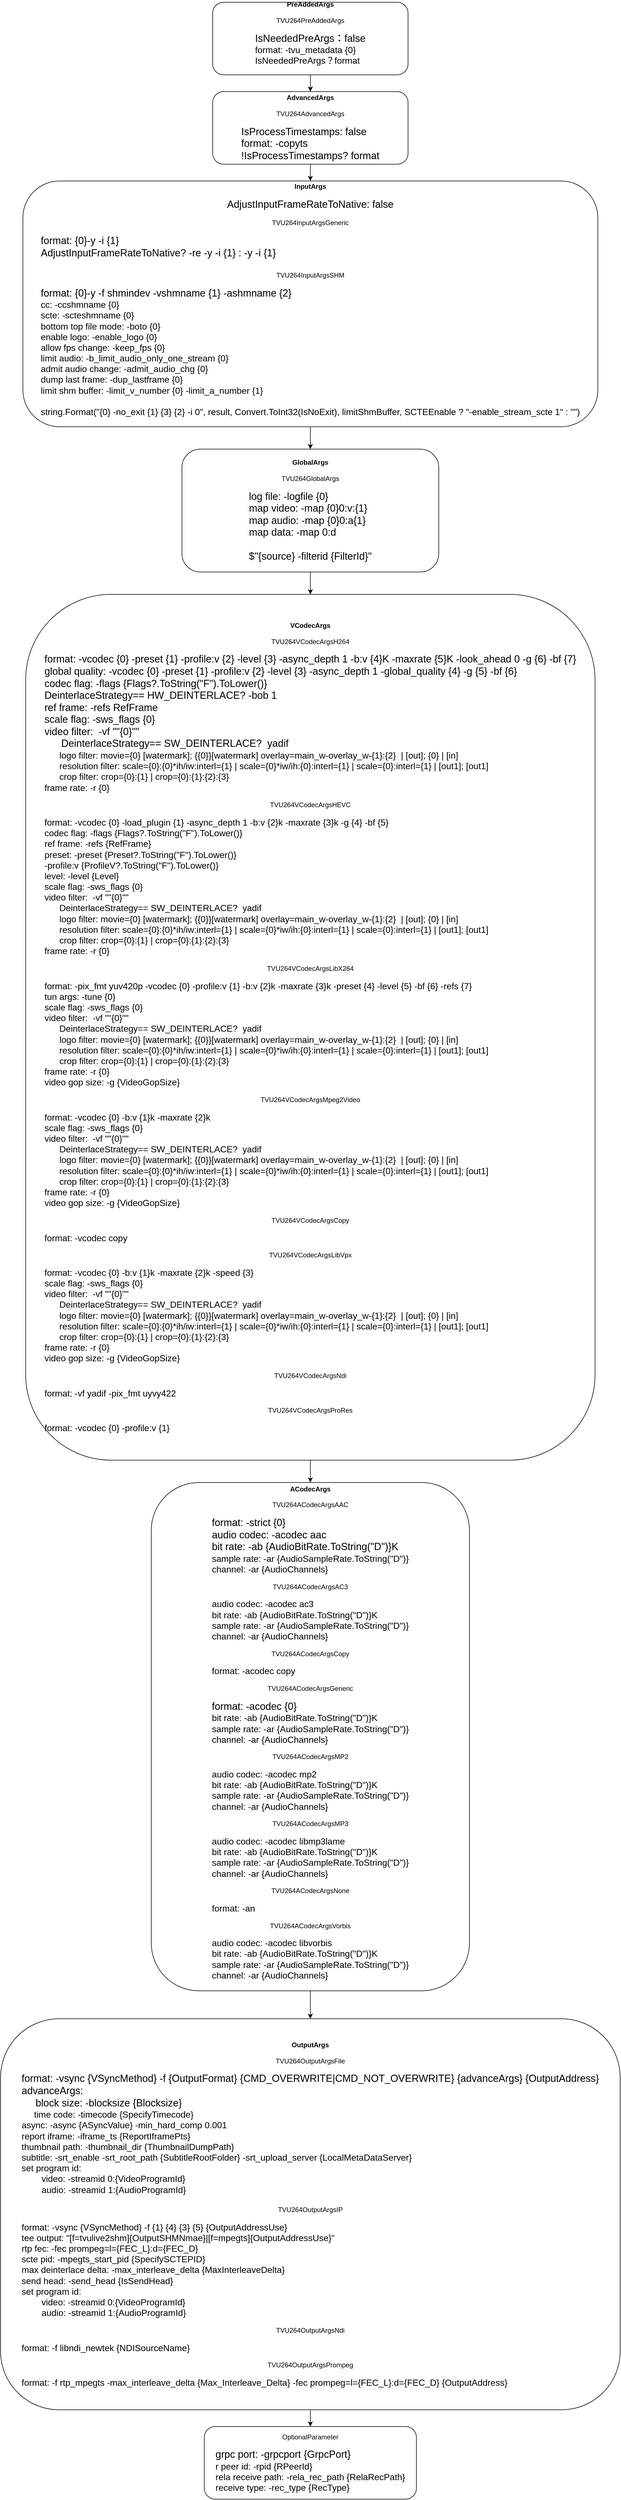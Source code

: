 <mxfile version="13.7.9" type="device"><diagram id="WalSkUtN4gqg8fZkiImU" name="Page-1"><mxGraphModel dx="2235" dy="1785" grid="1" gridSize="10" guides="1" tooltips="1" connect="1" arrows="1" fold="1" page="1" pageScale="1" pageWidth="850" pageHeight="1100" math="0" shadow="0"><root><mxCell id="0"/><mxCell id="1" parent="0"/><mxCell id="z_TFyF7n813VFI-ofEo0-10" value="" style="edgeStyle=orthogonalEdgeStyle;rounded=0;orthogonalLoop=1;jettySize=auto;html=1;" edge="1" parent="1" source="z_TFyF7n813VFI-ofEo0-1" target="z_TFyF7n813VFI-ofEo0-2"><mxGeometry relative="1" as="geometry"/></mxCell><mxCell id="z_TFyF7n813VFI-ofEo0-1" value="&lt;b&gt;PreAddedArgs&lt;br&gt;&lt;/b&gt;&lt;br&gt;TVU264PreAddedArgs&lt;br&gt;&lt;br&gt;&lt;div style=&quot;text-align: left&quot;&gt;&lt;font style=&quot;font-size: 18px&quot;&gt;IsNeededPreArgs：false&lt;br&gt;&lt;/font&gt;&lt;/div&gt;&lt;div style=&quot;text-align: left&quot;&gt;&lt;font size=&quot;3&quot;&gt;&lt;span&gt;format: -tvu_metadata {0}&lt;/span&gt;&lt;br&gt;&lt;/font&gt;&lt;/div&gt;&lt;font size=&quot;3&quot;&gt;&lt;div style=&quot;text-align: left&quot;&gt;&lt;span&gt;IsNeededPreArgs？&lt;/span&gt;&lt;span&gt;format&lt;/span&gt;&lt;/div&gt;&lt;/font&gt;&lt;span style=&quot;text-align: left&quot;&gt;&amp;nbsp;&lt;/span&gt;" style="rounded=1;whiteSpace=wrap;html=1;" vertex="1" parent="1"><mxGeometry x="-140" y="-240" width="350" height="130" as="geometry"/></mxCell><mxCell id="z_TFyF7n813VFI-ofEo0-11" value="" style="edgeStyle=orthogonalEdgeStyle;rounded=0;orthogonalLoop=1;jettySize=auto;html=1;" edge="1" parent="1" source="z_TFyF7n813VFI-ofEo0-2" target="z_TFyF7n813VFI-ofEo0-3"><mxGeometry relative="1" as="geometry"/></mxCell><mxCell id="z_TFyF7n813VFI-ofEo0-2" value="&lt;b&gt;AdvancedArgs&lt;br&gt;&lt;/b&gt;&lt;br&gt;TVU264AdvancedArgs&lt;br&gt;&lt;br&gt;&lt;div style=&quot;text-align: left&quot;&gt;&lt;span style=&quot;font-size: 18px&quot;&gt;IsProcessTimestamps: false&lt;/span&gt;&lt;/div&gt;&lt;font style=&quot;font-size: 18px&quot;&gt;&lt;div style=&quot;text-align: left&quot;&gt;&lt;span&gt;format:&amp;nbsp;-copyts&lt;/span&gt;&lt;/div&gt;&lt;div style=&quot;text-align: left&quot;&gt;&lt;span&gt;!IsProcessTimestamps? format&lt;/span&gt;&lt;/div&gt;&lt;/font&gt;" style="rounded=1;whiteSpace=wrap;html=1;" vertex="1" parent="1"><mxGeometry x="-140" y="-80" width="350" height="130" as="geometry"/></mxCell><mxCell id="z_TFyF7n813VFI-ofEo0-12" value="" style="edgeStyle=orthogonalEdgeStyle;rounded=0;orthogonalLoop=1;jettySize=auto;html=1;" edge="1" parent="1" source="z_TFyF7n813VFI-ofEo0-3" target="z_TFyF7n813VFI-ofEo0-4"><mxGeometry relative="1" as="geometry"/></mxCell><mxCell id="z_TFyF7n813VFI-ofEo0-3" value="&lt;b&gt;InputArgs&lt;/b&gt;&lt;br&gt;&lt;br&gt;&lt;font style=&quot;font-size: 18px&quot;&gt;AdjustInputFrameRateToNative: false&lt;/font&gt;&lt;br&gt;&lt;br&gt;TVU264InputArgsGeneric&lt;br&gt;&lt;br&gt;&lt;div style=&quot;text-align: left&quot;&gt;&lt;span style=&quot;font-size: 18px&quot;&gt;format:&amp;nbsp;{0}-y -i {1}&lt;/span&gt;&lt;/div&gt;&lt;font style=&quot;font-size: 18px&quot;&gt;&lt;div style=&quot;text-align: left&quot;&gt;&lt;span&gt;AdjustInputFrameRateToNative? -re -y -i {1} : -y -i {1}&lt;/span&gt;&lt;/div&gt;&lt;/font&gt;&lt;br&gt;TVU264InputArgsSHM&lt;br&gt;&lt;br&gt;&lt;div style=&quot;text-align: left&quot;&gt;&lt;span&gt;&lt;font style=&quot;font-size: 18px&quot;&gt;format:&amp;nbsp;{0}-y -f shmindev -vshmname {1} -ashmname {2}&lt;/font&gt;&lt;/span&gt;&lt;/div&gt;&lt;div style=&quot;text-align: left&quot;&gt;&lt;span style=&quot;font-size: medium&quot;&gt;cc:&amp;nbsp;-ccshmname {0}&lt;/span&gt;&lt;br&gt;&lt;/div&gt;&lt;div style=&quot;text-align: left&quot;&gt;&lt;font size=&quot;3&quot;&gt;&lt;span&gt;scte:&amp;nbsp;&lt;/span&gt;&lt;span&gt;-scteshmname {0}&lt;/span&gt;&lt;/font&gt;&lt;/div&gt;&lt;div style=&quot;text-align: left&quot;&gt;&lt;font size=&quot;3&quot;&gt;&lt;span&gt;bottom top file mode:&amp;nbsp;&lt;/span&gt;&lt;span&gt;-boto {0}&lt;/span&gt;&lt;/font&gt;&lt;/div&gt;&lt;div style=&quot;text-align: left&quot;&gt;&lt;font size=&quot;3&quot;&gt;&lt;span&gt;enable logo:&amp;nbsp;&lt;/span&gt;&lt;span&gt;-enable_logo {0}&lt;/span&gt;&lt;/font&gt;&lt;/div&gt;&lt;div style=&quot;text-align: left&quot;&gt;&lt;font size=&quot;3&quot;&gt;&lt;span&gt;allow fps change:&amp;nbsp;&lt;/span&gt;&lt;span&gt;-keep_fps {0}&lt;/span&gt;&lt;/font&gt;&lt;/div&gt;&lt;div style=&quot;text-align: left&quot;&gt;&lt;font size=&quot;3&quot;&gt;&lt;span&gt;limit audio:&amp;nbsp;&lt;/span&gt;&lt;span&gt;-b_limit_audio_only_one_stream {0}&lt;/span&gt;&lt;/font&gt;&lt;/div&gt;&lt;div style=&quot;text-align: left&quot;&gt;&lt;font size=&quot;3&quot;&gt;&lt;span&gt;admit audio change:&amp;nbsp;&lt;/span&gt;&lt;span&gt;-admit_audio_chg {0}&lt;/span&gt;&lt;/font&gt;&lt;/div&gt;&lt;div style=&quot;text-align: left&quot;&gt;&lt;font size=&quot;3&quot;&gt;&lt;span&gt;dump last frame:&amp;nbsp;&lt;/span&gt;&lt;span&gt;-dup_lastframe {0}&lt;/span&gt;&lt;/font&gt;&lt;/div&gt;&lt;div style=&quot;text-align: left&quot;&gt;&lt;font size=&quot;3&quot;&gt;&lt;span&gt;limit shm buffer:&amp;nbsp;&lt;/span&gt;&lt;/font&gt;&lt;span style=&quot;font-size: medium&quot;&gt;-limit_v_number {0} -limit_a_number {1}&lt;/span&gt;&lt;/div&gt;&lt;div style=&quot;text-align: left&quot;&gt;&lt;span style=&quot;font-size: medium&quot;&gt;&lt;br&gt;&lt;/span&gt;&lt;/div&gt;&lt;div style=&quot;text-align: left&quot;&gt;&lt;span&gt;&lt;font size=&quot;3&quot;&gt;string.Format(&quot;{0} -no_exit {1} {3} {2} -i 0&quot;, result, Convert.ToInt32(IsNoExit), limitShmBuffer, SCTEEnable ? &quot;-enable_stream_scte 1&quot; : &quot;&quot;)&lt;/font&gt;&lt;br&gt;&lt;/span&gt;&lt;/div&gt;&lt;div style=&quot;text-align: left&quot;&gt;&lt;span&gt;&amp;nbsp;&lt;/span&gt;&lt;/div&gt;" style="rounded=1;whiteSpace=wrap;html=1;" vertex="1" parent="1"><mxGeometry x="-480" y="80" width="1030" height="440" as="geometry"/></mxCell><mxCell id="z_TFyF7n813VFI-ofEo0-13" value="" style="edgeStyle=orthogonalEdgeStyle;rounded=0;orthogonalLoop=1;jettySize=auto;html=1;" edge="1" parent="1" source="z_TFyF7n813VFI-ofEo0-4" target="z_TFyF7n813VFI-ofEo0-5"><mxGeometry relative="1" as="geometry"/></mxCell><mxCell id="z_TFyF7n813VFI-ofEo0-4" value="&lt;b&gt;GlobalArgs&lt;/b&gt;&lt;br&gt;&lt;br&gt;TVU264GlobalArgs&lt;br&gt;&lt;br&gt;&lt;div style=&quot;text-align: left&quot;&gt;&lt;span style=&quot;font-size: 18px&quot;&gt;log file:&amp;nbsp;-logfile {0}&lt;/span&gt;&lt;/div&gt;&lt;font style=&quot;font-size: 18px&quot;&gt;&lt;div style=&quot;text-align: left&quot;&gt;&lt;span&gt;map video:&amp;nbsp;-map {0}0:v:{1}&lt;/span&gt;&lt;/div&gt;&lt;div style=&quot;text-align: left&quot;&gt;&lt;span&gt;map audio:&amp;nbsp;-map {0}0:a{1}&lt;/span&gt;&lt;/div&gt;&lt;div style=&quot;text-align: left&quot;&gt;&lt;font&gt;map d&lt;/font&gt;&lt;font&gt;ata:&amp;nbsp;-map 0:d&lt;/font&gt;&lt;/div&gt;&lt;/font&gt;&lt;font&gt;&lt;div style=&quot;text-align: left&quot;&gt;&lt;span style=&quot;font-size: 18px&quot;&gt;&lt;br&gt;&lt;/span&gt;&lt;/div&gt;&lt;span style=&quot;font-size: 18px&quot;&gt;&lt;div style=&quot;text-align: left&quot;&gt;&lt;span&gt;$&quot;{source} -filterid {FilterId}&quot;&lt;/span&gt;&lt;/div&gt;&lt;/span&gt;&lt;/font&gt;" style="rounded=1;whiteSpace=wrap;html=1;" vertex="1" parent="1"><mxGeometry x="-195" y="560" width="460" height="220" as="geometry"/></mxCell><mxCell id="z_TFyF7n813VFI-ofEo0-14" value="" style="edgeStyle=orthogonalEdgeStyle;rounded=0;orthogonalLoop=1;jettySize=auto;html=1;" edge="1" parent="1" source="z_TFyF7n813VFI-ofEo0-5" target="z_TFyF7n813VFI-ofEo0-6"><mxGeometry relative="1" as="geometry"/></mxCell><mxCell id="z_TFyF7n813VFI-ofEo0-5" value="&lt;b&gt;VCodecArgs&lt;/b&gt;&lt;br&gt;&lt;br&gt;TVU264VCodecArgsH264&lt;br&gt;&lt;br&gt;&lt;div style=&quot;text-align: left&quot;&gt;&lt;span&gt;&lt;font style=&quot;font-size: 18px&quot;&gt;format:&amp;nbsp;-vcodec {0} -preset {1} -profile:v {2} -level {3} -async_depth 1 -b:v {4}K -maxrate {5}K -look_ahead 0 -g {6} -bf {7}&lt;/font&gt;&lt;/span&gt;&lt;/div&gt;&lt;div style=&quot;text-align: left&quot;&gt;&lt;span&gt;&lt;font style=&quot;font-size: 18px&quot;&gt;global quality:&amp;nbsp;-vcodec {0} -preset {1} -profile:v {2} -level {3} -async_depth 1 -global_quality {4} -g {5} -bf {6}&lt;/font&gt;&lt;/span&gt;&lt;/div&gt;&lt;div style=&quot;text-align: left&quot;&gt;&lt;font style=&quot;font-size: 18px&quot;&gt;&lt;span&gt;codec flag:&amp;nbsp;&lt;/span&gt;&lt;span&gt;-flags {Flags?.ToString(&quot;F&quot;).ToLower()}&lt;/span&gt;&lt;/font&gt;&lt;/div&gt;&lt;div style=&quot;text-align: left&quot;&gt;&lt;font style=&quot;font-size: 18px&quot;&gt;&lt;span&gt;DeinterlaceStrategy== HW_DEINTERLACE?&amp;nbsp;&lt;/span&gt;&lt;span&gt;-bob 1&lt;/span&gt;&lt;/font&gt;&lt;/div&gt;&lt;div style=&quot;text-align: left&quot;&gt;&lt;font style=&quot;font-size: 18px&quot;&gt;&lt;span&gt;ref frame:&amp;nbsp;&lt;/span&gt;&lt;span&gt;-refs RefFrame&lt;/span&gt;&lt;/font&gt;&lt;/div&gt;&lt;div style=&quot;text-align: left&quot;&gt;&lt;font style=&quot;font-size: 18px&quot;&gt;&lt;span&gt;scale flag:&amp;nbsp;&lt;/span&gt;&lt;span&gt;-sws_flags {0}&lt;/span&gt;&lt;/font&gt;&lt;/div&gt;&lt;div style=&quot;text-align: left&quot;&gt;&lt;span&gt;&lt;font style=&quot;font-size: 18px&quot;&gt;video filter:&amp;nbsp; -vf &quot;&quot;{0}&quot;&quot;&lt;/font&gt;&lt;/span&gt;&lt;/div&gt;&lt;span&gt;&lt;div style=&quot;text-align: left&quot;&gt;&lt;font style=&quot;font-size: 18px&quot;&gt;&lt;span&gt;&amp;nbsp; &amp;nbsp; &amp;nbsp; DeinterlaceStrategy== SW_DEINTERLACE?&amp;nbsp;&amp;nbsp;&lt;/span&gt;&lt;span&gt;yadif&lt;/span&gt;&lt;/font&gt;&lt;/div&gt;&lt;div style=&quot;text-align: left&quot;&gt;&lt;font size=&quot;3&quot;&gt;&lt;span&gt;&amp;nbsp; &amp;nbsp; &amp;nbsp; logo filter:&amp;nbsp;&lt;/span&gt;&lt;span&gt;movie={0} [watermark]; {{0}}[watermark] overlay=main_w-overlay_w-{1}:{2}&amp;nbsp; |&amp;nbsp;&lt;/span&gt;&lt;span&gt;[out]; {0} |&amp;nbsp;&lt;/span&gt;&lt;span&gt;[in]&lt;/span&gt;&lt;/font&gt;&lt;/div&gt;&lt;div style=&quot;text-align: left&quot;&gt;&lt;font size=&quot;3&quot;&gt;&lt;span&gt;&amp;nbsp; &amp;nbsp; &amp;nbsp; resolution filter:&amp;nbsp;&lt;/span&gt;&lt;span&gt;scale={0}:{0}*ih/iw:interl={1} |&amp;nbsp;&lt;/span&gt;&lt;span&gt;scale={0}*iw/ih:{0}:interl={1} |&amp;nbsp;&lt;/span&gt;&lt;span&gt;scale={0}:interl={1} |&amp;nbsp;&lt;/span&gt;&lt;span&gt;[out1]; [out1]&lt;/span&gt;&lt;/font&gt;&lt;/div&gt;&lt;div style=&quot;text-align: left&quot;&gt;&lt;font size=&quot;3&quot;&gt;&lt;span&gt;&amp;nbsp; &amp;nbsp; &amp;nbsp; crop filter:&amp;nbsp;&lt;/span&gt;&lt;span&gt;crop={0}:{1} |&amp;nbsp;&lt;/span&gt;&lt;span&gt;crop={0}:{1}:{2}:{3}&lt;/span&gt;&lt;/font&gt;&lt;/div&gt;&lt;div style=&quot;text-align: left&quot;&gt;&lt;font size=&quot;3&quot;&gt;&lt;span&gt;frame rate:&amp;nbsp;&lt;/span&gt;&lt;span&gt;-r {0}&lt;/span&gt;&lt;/font&gt;&lt;font size=&quot;3&quot;&gt;&amp;nbsp; &amp;nbsp; &lt;/font&gt;&amp;nbsp;&amp;nbsp;&lt;/div&gt;&lt;/span&gt;&lt;span&gt;&lt;div style=&quot;text-align: left&quot;&gt;&lt;br&gt;&lt;/div&gt;&lt;/span&gt;&lt;div&gt;&lt;span&gt;TVU264VCodecArgsHEVC&lt;/span&gt;&lt;/div&gt;&lt;div style=&quot;text-align: left&quot;&gt;&lt;span&gt;&lt;br&gt;&lt;/span&gt;&lt;/div&gt;&lt;div style=&quot;text-align: left&quot;&gt;&lt;font size=&quot;3&quot;&gt;&lt;span&gt;format:&amp;nbsp;&lt;/span&gt;&lt;span&gt;-vcodec {0} -load_plugin {1} -async_depth 1 -b:v {2}k -maxrate {3}k -g {4} -bf {5}&lt;/span&gt;&lt;/font&gt;&lt;/div&gt;&lt;div style=&quot;text-align: left&quot;&gt;&lt;font size=&quot;3&quot;&gt;codec flag:&amp;nbsp;-flags {Flags?.ToString(&quot;F&quot;).ToLower()}&lt;span&gt;&lt;br&gt;&lt;/span&gt;&lt;/font&gt;&lt;/div&gt;&lt;div style=&quot;text-align: left&quot;&gt;&lt;font size=&quot;3&quot;&gt;ref frame:&amp;nbsp;-refs {RefFrame}&lt;br&gt;&lt;/font&gt;&lt;/div&gt;&lt;div style=&quot;text-align: left&quot;&gt;&lt;font size=&quot;3&quot;&gt;preset:&amp;nbsp;-preset {Preset?.ToString(&quot;F&quot;).ToLower()}&lt;/font&gt;&lt;/div&gt;&lt;div style=&quot;text-align: left&quot;&gt;&lt;font size=&quot;3&quot;&gt;-profile:v {ProfileV?.ToString(&quot;F&quot;).ToLower()}&lt;br&gt;&lt;/font&gt;&lt;/div&gt;&lt;div style=&quot;text-align: left&quot;&gt;&lt;font size=&quot;3&quot;&gt;&lt;span&gt;level:&amp;nbsp;&lt;/span&gt;&lt;span&gt;-level {Level}&lt;/span&gt;&lt;/font&gt;&lt;/div&gt;&lt;div style=&quot;text-align: left&quot;&gt;&lt;font size=&quot;3&quot;&gt;scale flag:&amp;nbsp;-sws_flags {0}&lt;span&gt;&lt;br&gt;&lt;/span&gt;&lt;/font&gt;&lt;/div&gt;&lt;div style=&quot;text-align: left&quot;&gt;&lt;div&gt;&lt;font size=&quot;3&quot;&gt;video filter:&amp;nbsp; -vf &quot;&quot;{0}&quot;&quot;&lt;/font&gt;&lt;/div&gt;&lt;span style=&quot;text-align: center&quot;&gt;&lt;div style=&quot;text-align: left&quot;&gt;&lt;font size=&quot;3&quot;&gt;&amp;nbsp; &amp;nbsp; &amp;nbsp; DeinterlaceStrategy== SW_DEINTERLACE?&amp;nbsp;&amp;nbsp;yadif&lt;/font&gt;&lt;/div&gt;&lt;div style=&quot;text-align: left&quot;&gt;&lt;font size=&quot;3&quot;&gt;&amp;nbsp; &amp;nbsp; &amp;nbsp; logo filter:&amp;nbsp;movie={0} [watermark]; {{0}}[watermark] overlay=main_w-overlay_w-{1}:{2}&amp;nbsp; |&amp;nbsp;[out]; {0} |&amp;nbsp;[in]&lt;/font&gt;&lt;/div&gt;&lt;div style=&quot;text-align: left&quot;&gt;&lt;font size=&quot;3&quot;&gt;&amp;nbsp; &amp;nbsp; &amp;nbsp; resolution filter:&amp;nbsp;scale={0}:{0}*ih/iw:interl={1} |&amp;nbsp;scale={0}*iw/ih:{0}:interl={1} |&amp;nbsp;scale={0}:interl={1} |&amp;nbsp;[out1]; [out1]&lt;/font&gt;&lt;/div&gt;&lt;div style=&quot;text-align: left&quot;&gt;&lt;font size=&quot;3&quot;&gt;&amp;nbsp; &amp;nbsp; &amp;nbsp; crop filter:&amp;nbsp;crop={0}:{1} |&amp;nbsp;crop={0}:{1}:{2}:{3}&lt;/font&gt;&lt;/div&gt;&lt;div style=&quot;text-align: left&quot;&gt;&lt;font size=&quot;3&quot;&gt;frame rate:&amp;nbsp;-r {0}&amp;nbsp;&lt;/font&gt;&amp;nbsp;&lt;/div&gt;&lt;/span&gt;&lt;/div&gt;&lt;div style=&quot;text-align: left&quot;&gt;&lt;br&gt;&lt;/div&gt;&lt;div&gt;&lt;span&gt;TVU264VCodecArgsLibX264&lt;/span&gt;&lt;/div&gt;&lt;div&gt;&lt;span&gt;&lt;br&gt;&lt;/span&gt;&lt;/div&gt;&lt;div style=&quot;text-align: left&quot;&gt;&lt;font size=&quot;3&quot;&gt;&lt;span&gt;format:&amp;nbsp;&lt;/span&gt;&lt;span&gt;-pix_fmt yuv420p -vcodec {0} -profile:v {1} -b:v {2}k -maxrate {3}k -preset {4} -level {5} -bf {6} -refs {7}&lt;/span&gt;&lt;/font&gt;&lt;/div&gt;&lt;div style=&quot;text-align: left&quot;&gt;&lt;font size=&quot;3&quot;&gt;&lt;span&gt;tun args:&amp;nbsp;&lt;/span&gt;&lt;span&gt;-tune {0}&lt;/span&gt;&lt;/font&gt;&lt;/div&gt;&lt;div style=&quot;text-align: left&quot;&gt;&lt;div&gt;&lt;font size=&quot;3&quot;&gt;scale flag:&amp;nbsp;-sws_flags {0}&lt;br&gt;&lt;/font&gt;&lt;/div&gt;&lt;div&gt;&lt;div&gt;&lt;font size=&quot;3&quot;&gt;video filter:&amp;nbsp; -vf &quot;&quot;{0}&quot;&quot;&lt;/font&gt;&lt;/div&gt;&lt;span style=&quot;text-align: center&quot;&gt;&lt;font size=&quot;3&quot;&gt;&lt;div style=&quot;text-align: left&quot;&gt;&amp;nbsp; &amp;nbsp; &amp;nbsp; DeinterlaceStrategy== SW_DEINTERLACE?&amp;nbsp;&amp;nbsp;yadif&lt;/div&gt;&lt;div style=&quot;text-align: left&quot;&gt;&amp;nbsp; &amp;nbsp; &amp;nbsp; logo filter:&amp;nbsp;movie={0} [watermark]; {{0}}[watermark] overlay=main_w-overlay_w-{1}:{2}&amp;nbsp; |&amp;nbsp;[out]; {0} |&amp;nbsp;[in]&lt;/div&gt;&lt;div style=&quot;text-align: left&quot;&gt;&amp;nbsp; &amp;nbsp; &amp;nbsp; resolution filter:&amp;nbsp;scale={0}:{0}*ih/iw:interl={1} |&amp;nbsp;scale={0}*iw/ih:{0}:interl={1} |&amp;nbsp;scale={0}:interl={1} |&amp;nbsp;[out1]; [out1]&lt;/div&gt;&lt;div style=&quot;text-align: left&quot;&gt;&amp;nbsp; &amp;nbsp; &amp;nbsp; crop filter:&amp;nbsp;crop={0}:{1} |&amp;nbsp;crop={0}:{1}:{2}:{3}&lt;/div&gt;&lt;div style=&quot;text-align: left&quot;&gt;frame rate:&amp;nbsp;-r {0}&amp;nbsp;&amp;nbsp;&lt;/div&gt;&lt;div style=&quot;text-align: left&quot;&gt;video gop size: -g {VideoGopSize}&lt;/div&gt;&lt;/font&gt;&lt;/span&gt;&lt;/div&gt;&lt;/div&gt;&lt;div style=&quot;text-align: left&quot;&gt;&lt;br&gt;&lt;/div&gt;&lt;div&gt;&lt;span&gt;TVU264VCodecArgsMpeg2Video&lt;/span&gt;&lt;/div&gt;&lt;div style=&quot;text-align: left&quot;&gt;&lt;span&gt;&lt;br&gt;&lt;/span&gt;&lt;/div&gt;&lt;div style=&quot;text-align: left&quot;&gt;&lt;font size=&quot;3&quot;&gt;&lt;span&gt;format:&amp;nbsp;&lt;/span&gt;&lt;span&gt;-vcodec {0} -b:v {1}k -maxrate {2}k&lt;/span&gt;&lt;/font&gt;&lt;/div&gt;&lt;div style=&quot;text-align: left&quot;&gt;&lt;div&gt;&lt;font size=&quot;3&quot;&gt;scale flag:&amp;nbsp;-sws_flags {0}&lt;br&gt;&lt;/font&gt;&lt;/div&gt;&lt;div&gt;&lt;div&gt;&lt;font size=&quot;3&quot;&gt;video filter:&amp;nbsp; -vf &quot;&quot;{0}&quot;&quot;&lt;/font&gt;&lt;/div&gt;&lt;span style=&quot;text-align: center&quot;&gt;&lt;font size=&quot;3&quot;&gt;&lt;div style=&quot;text-align: left&quot;&gt;&amp;nbsp; &amp;nbsp; &amp;nbsp; DeinterlaceStrategy== SW_DEINTERLACE?&amp;nbsp;&amp;nbsp;yadif&lt;/div&gt;&lt;div style=&quot;text-align: left&quot;&gt;&amp;nbsp; &amp;nbsp; &amp;nbsp; logo filter:&amp;nbsp;movie={0} [watermark]; {{0}}[watermark] overlay=main_w-overlay_w-{1}:{2}&amp;nbsp; |&amp;nbsp;[out]; {0} |&amp;nbsp;[in]&lt;/div&gt;&lt;div style=&quot;text-align: left&quot;&gt;&amp;nbsp; &amp;nbsp; &amp;nbsp; resolution filter:&amp;nbsp;scale={0}:{0}*ih/iw:interl={1} |&amp;nbsp;scale={0}*iw/ih:{0}:interl={1} |&amp;nbsp;scale={0}:interl={1} |&amp;nbsp;[out1]; [out1]&lt;/div&gt;&lt;div style=&quot;text-align: left&quot;&gt;&amp;nbsp; &amp;nbsp; &amp;nbsp; crop filter:&amp;nbsp;crop={0}:{1} |&amp;nbsp;crop={0}:{1}:{2}:{3}&lt;/div&gt;&lt;div style=&quot;text-align: left&quot;&gt;frame rate:&amp;nbsp;-r {0}&amp;nbsp;&amp;nbsp;&lt;/div&gt;&lt;div style=&quot;text-align: left&quot;&gt;video gop size: -g {VideoGopSize}&lt;/div&gt;&lt;/font&gt;&lt;/span&gt;&lt;/div&gt;&lt;/div&gt;&lt;div style=&quot;text-align: left&quot;&gt;&lt;span&gt;&lt;br&gt;&lt;/span&gt;&lt;/div&gt;&lt;div&gt;&lt;span&gt;TVU264VCodecArgsCopy&lt;/span&gt;&lt;/div&gt;&lt;div style=&quot;text-align: left&quot;&gt;&lt;span&gt;&lt;br&gt;&lt;/span&gt;&lt;/div&gt;&lt;div style=&quot;text-align: left&quot;&gt;&lt;font size=&quot;3&quot;&gt;&lt;span&gt;format:&amp;nbsp;&lt;/span&gt;&lt;span&gt;-vcodec copy&lt;/span&gt;&lt;/font&gt;&lt;/div&gt;&lt;div style=&quot;text-align: left&quot;&gt;&lt;span&gt;&lt;br&gt;&lt;/span&gt;&lt;/div&gt;&lt;div&gt;&lt;span&gt;TVU264VCodecArgsLibVpx&lt;br&gt;&lt;/span&gt;&lt;/div&gt;&lt;div style=&quot;text-align: left&quot;&gt;&lt;span&gt;&lt;br&gt;&lt;/span&gt;&lt;/div&gt;&lt;div style=&quot;text-align: left&quot;&gt;&lt;font size=&quot;3&quot;&gt;&lt;span&gt;format:&amp;nbsp;&lt;/span&gt;&lt;span&gt;-vcodec {0} -b:v {1}k -maxrate {2}k -speed {3}&lt;/span&gt;&lt;/font&gt;&lt;/div&gt;&lt;div style=&quot;text-align: left&quot;&gt;&lt;div&gt;&lt;font size=&quot;3&quot;&gt;scale flag:&amp;nbsp;-sws_flags {0}&lt;br&gt;&lt;/font&gt;&lt;/div&gt;&lt;div&gt;&lt;div&gt;&lt;font size=&quot;3&quot;&gt;video filter:&amp;nbsp; -vf &quot;&quot;{0}&quot;&quot;&lt;/font&gt;&lt;/div&gt;&lt;span style=&quot;text-align: center&quot;&gt;&lt;font size=&quot;3&quot;&gt;&lt;div style=&quot;text-align: left&quot;&gt;&amp;nbsp; &amp;nbsp; &amp;nbsp; DeinterlaceStrategy== SW_DEINTERLACE?&amp;nbsp;&amp;nbsp;yadif&lt;/div&gt;&lt;div style=&quot;text-align: left&quot;&gt;&amp;nbsp; &amp;nbsp; &amp;nbsp; logo filter:&amp;nbsp;movie={0} [watermark]; {{0}}[watermark] overlay=main_w-overlay_w-{1}:{2}&amp;nbsp; |&amp;nbsp;[out]; {0} |&amp;nbsp;[in]&lt;/div&gt;&lt;div style=&quot;text-align: left&quot;&gt;&amp;nbsp; &amp;nbsp; &amp;nbsp; resolution filter:&amp;nbsp;scale={0}:{0}*ih/iw:interl={1} |&amp;nbsp;scale={0}*iw/ih:{0}:interl={1} |&amp;nbsp;scale={0}:interl={1} |&amp;nbsp;[out1]; [out1]&lt;/div&gt;&lt;div style=&quot;text-align: left&quot;&gt;&amp;nbsp; &amp;nbsp; &amp;nbsp; crop filter:&amp;nbsp;crop={0}:{1} |&amp;nbsp;crop={0}:{1}:{2}:{3}&lt;/div&gt;&lt;div style=&quot;text-align: left&quot;&gt;frame rate:&amp;nbsp;-r {0}&amp;nbsp;&amp;nbsp;&lt;/div&gt;&lt;div style=&quot;text-align: left&quot;&gt;video gop size: -g {VideoGopSize}&lt;/div&gt;&lt;/font&gt;&lt;/span&gt;&lt;/div&gt;&lt;/div&gt;&lt;div style=&quot;text-align: left&quot;&gt;&lt;span&gt;&lt;br&gt;&lt;/span&gt;&lt;/div&gt;&lt;div&gt;&lt;span&gt;TVU264VCodecArgsNdi&lt;br&gt;&lt;/span&gt;&lt;/div&gt;&lt;div style=&quot;text-align: left&quot;&gt;&lt;span&gt;&lt;br&gt;&lt;/span&gt;&lt;/div&gt;&lt;div style=&quot;text-align: left&quot;&gt;&lt;div&gt;&lt;font size=&quot;3&quot;&gt;&lt;span&gt;format:&amp;nbsp;&lt;/span&gt;&lt;span&gt;-vf yadif -pix_fmt uyvy422&lt;/span&gt;&lt;/font&gt;&lt;/div&gt;&lt;div&gt;&lt;br&gt;&lt;/div&gt;&lt;/div&gt;&lt;div&gt;&lt;span&gt;TVU264VCodecArgsProRes&lt;br&gt;&lt;/span&gt;&lt;/div&gt;&lt;div style=&quot;text-align: left&quot;&gt;&lt;span&gt;&amp;nbsp;&lt;/span&gt;&lt;/div&gt;&lt;div style=&quot;text-align: left&quot;&gt;&lt;font size=&quot;3&quot;&gt;&lt;span&gt;format:&amp;nbsp;&lt;/span&gt;&lt;span&gt;-vcodec {0} -profile:v {1}&lt;/span&gt;&lt;/font&gt;&lt;/div&gt;" style="rounded=1;whiteSpace=wrap;html=1;" vertex="1" parent="1"><mxGeometry x="-475" y="820" width="1020" height="1550" as="geometry"/></mxCell><mxCell id="z_TFyF7n813VFI-ofEo0-15" value="" style="edgeStyle=orthogonalEdgeStyle;rounded=0;orthogonalLoop=1;jettySize=auto;html=1;" edge="1" parent="1" source="z_TFyF7n813VFI-ofEo0-6" target="z_TFyF7n813VFI-ofEo0-7"><mxGeometry relative="1" as="geometry"/></mxCell><mxCell id="z_TFyF7n813VFI-ofEo0-6" value="&lt;b&gt;ACodecArgs&lt;/b&gt;&lt;br&gt;&lt;br&gt;TVU264ACodecArgsAAC&lt;br&gt;&lt;br&gt;&lt;div style=&quot;text-align: left&quot;&gt;&lt;span&gt;&lt;font style=&quot;font-size: 18px&quot;&gt;format:&amp;nbsp;-strict {0}&lt;/font&gt;&lt;/span&gt;&lt;/div&gt;&lt;div style=&quot;text-align: left&quot;&gt;&lt;span&gt;&lt;font style=&quot;font-size: 18px&quot;&gt;audio codec:&amp;nbsp;-acodec aac&lt;/font&gt;&lt;/span&gt;&lt;/div&gt;&lt;div style=&quot;text-align: left&quot;&gt;&lt;span&gt;&lt;font style=&quot;font-size: 18px&quot;&gt;bit rate:&amp;nbsp;-ab {AudioBitRate.ToString(&quot;D&quot;)}K&lt;/font&gt;&lt;/span&gt;&lt;/div&gt;&lt;div style=&quot;text-align: left&quot;&gt;&lt;span&gt;&lt;font size=&quot;3&quot;&gt;sample rate:&amp;nbsp;-ar {AudioSampleRate.ToString(&quot;D&quot;)}&lt;/font&gt;&lt;/span&gt;&lt;/div&gt;&lt;div style=&quot;text-align: left&quot;&gt;&lt;span&gt;&lt;font size=&quot;3&quot;&gt;channel:&amp;nbsp;-ar {AudioChannels}&lt;/font&gt;&lt;/span&gt;&lt;/div&gt;&lt;br&gt;TVU264ACodecArgsAC3&lt;br&gt;&lt;br&gt;&lt;div style=&quot;text-align: left&quot;&gt;&lt;span style=&quot;font-size: medium&quot;&gt;audio codec:&amp;nbsp;-acodec ac3&lt;/span&gt;&lt;br&gt;&lt;/div&gt;&lt;div style=&quot;text-align: left&quot;&gt;&lt;span&gt;&lt;font size=&quot;3&quot;&gt;bit rate:&amp;nbsp;-ab {AudioBitRate.ToString(&quot;D&quot;)}K&lt;/font&gt;&lt;/span&gt;&lt;/div&gt;&lt;div style=&quot;text-align: left&quot;&gt;&lt;span&gt;&lt;font size=&quot;3&quot;&gt;sample rate:&amp;nbsp;-ar {AudioSampleRate.ToString(&quot;D&quot;)}&lt;/font&gt;&lt;/span&gt;&lt;/div&gt;&lt;div style=&quot;text-align: left&quot;&gt;&lt;span&gt;&lt;font size=&quot;3&quot;&gt;channel:&amp;nbsp;-ar {AudioChannels}&lt;/font&gt;&lt;/span&gt;&lt;/div&gt;&lt;br&gt;TVU264ACodecArgsCopy&lt;br&gt;&lt;br&gt;&lt;div style=&quot;text-align: left&quot;&gt;&lt;span&gt;&lt;font size=&quot;3&quot;&gt;format:&amp;nbsp;-acodec copy&lt;/font&gt;&lt;/span&gt;&lt;/div&gt;&lt;br&gt;TVU264ACodecArgsGeneric&lt;br&gt;&lt;br&gt;&lt;div style=&quot;text-align: left&quot;&gt;&lt;span&gt;&lt;font&gt;&lt;span style=&quot;font-size: 18px&quot;&gt;format: -acodec&amp;nbsp;{0}&lt;/span&gt;&lt;/font&gt;&lt;/span&gt;&lt;/div&gt;&lt;div style=&quot;text-align: left&quot;&gt;&lt;span style=&quot;font-size: medium&quot;&gt;bit rate:&amp;nbsp;-ab {AudioBitRate.ToString(&quot;D&quot;)}K&lt;/span&gt;&lt;br&gt;&lt;/div&gt;&lt;div style=&quot;text-align: left&quot;&gt;&lt;span&gt;&lt;font size=&quot;3&quot;&gt;sample rate:&amp;nbsp;-ar {AudioSampleRate.ToString(&quot;D&quot;)}&lt;/font&gt;&lt;/span&gt;&lt;/div&gt;&lt;div style=&quot;text-align: left&quot;&gt;&lt;span&gt;&lt;font size=&quot;3&quot;&gt;channel:&amp;nbsp;-ar {AudioChannels}&lt;/font&gt;&lt;/span&gt;&lt;/div&gt;&lt;br&gt;TVU264ACodecArgsMP2&lt;br&gt;&lt;br&gt;&lt;div style=&quot;text-align: left&quot;&gt;&lt;span style=&quot;font-size: medium&quot;&gt;audio codec:&amp;nbsp;-acodec mp2&lt;/span&gt;&lt;br&gt;&lt;/div&gt;&lt;div style=&quot;text-align: left&quot;&gt;&lt;span&gt;&lt;font size=&quot;3&quot;&gt;bit rate:&amp;nbsp;-ab {AudioBitRate.ToString(&quot;D&quot;)}K&lt;/font&gt;&lt;/span&gt;&lt;/div&gt;&lt;div style=&quot;text-align: left&quot;&gt;&lt;span&gt;&lt;font size=&quot;3&quot;&gt;sample rate:&amp;nbsp;-ar {AudioSampleRate.ToString(&quot;D&quot;)}&lt;/font&gt;&lt;/span&gt;&lt;/div&gt;&lt;div style=&quot;text-align: left&quot;&gt;&lt;span&gt;&lt;font size=&quot;3&quot;&gt;channel:&amp;nbsp;-ar {AudioChannels}&lt;/font&gt;&lt;/span&gt;&lt;/div&gt;&lt;br&gt;TVU264ACodecArgsMP3&lt;br&gt;&lt;br&gt;&lt;div style=&quot;text-align: left&quot;&gt;&lt;span style=&quot;font-size: medium&quot;&gt;audio codec:&amp;nbsp;-acodec libmp3lame&lt;/span&gt;&lt;br&gt;&lt;/div&gt;&lt;div style=&quot;text-align: left&quot;&gt;&lt;span&gt;&lt;font size=&quot;3&quot;&gt;bit rate:&amp;nbsp;-ab {AudioBitRate.ToString(&quot;D&quot;)}K&lt;/font&gt;&lt;/span&gt;&lt;/div&gt;&lt;div style=&quot;text-align: left&quot;&gt;&lt;span&gt;&lt;font size=&quot;3&quot;&gt;sample rate:&amp;nbsp;-ar {AudioSampleRate.ToString(&quot;D&quot;)}&lt;/font&gt;&lt;/span&gt;&lt;/div&gt;&lt;div style=&quot;text-align: left&quot;&gt;&lt;span&gt;&lt;font size=&quot;3&quot;&gt;channel:&amp;nbsp;-ar {AudioChannels}&lt;/font&gt;&lt;/span&gt;&lt;/div&gt;&lt;br&gt;TVU264ACodecArgsNone&lt;br&gt;&lt;br&gt;&lt;div style=&quot;text-align: left&quot;&gt;&lt;span&gt;&lt;font size=&quot;3&quot;&gt;format:&amp;nbsp;-an&lt;/font&gt;&lt;/span&gt;&lt;/div&gt;&lt;br&gt;TVU264ACodecArgsVorbis&lt;br&gt;&lt;br&gt;&lt;div style=&quot;text-align: left&quot;&gt;&lt;span style=&quot;font-size: medium&quot;&gt;audio codec:&amp;nbsp;-acodec libvorbis&lt;/span&gt;&lt;br&gt;&lt;/div&gt;&lt;div style=&quot;text-align: left&quot;&gt;&lt;span&gt;&lt;font size=&quot;3&quot;&gt;bit rate:&amp;nbsp;-ab {AudioBitRate.ToString(&quot;D&quot;)}K&lt;/font&gt;&lt;/span&gt;&lt;/div&gt;&lt;div style=&quot;text-align: left&quot;&gt;&lt;span&gt;&lt;font size=&quot;3&quot;&gt;sample rate:&amp;nbsp;-ar {AudioSampleRate.ToString(&quot;D&quot;)}&lt;/font&gt;&lt;/span&gt;&lt;/div&gt;&lt;div style=&quot;text-align: left&quot;&gt;&lt;span&gt;&lt;font size=&quot;3&quot;&gt;channel:&amp;nbsp;-ar {AudioChannels}&lt;/font&gt;&lt;/span&gt;&lt;/div&gt;&lt;br&gt;" style="rounded=1;whiteSpace=wrap;html=1;" vertex="1" parent="1"><mxGeometry x="-250" y="2410" width="570" height="910" as="geometry"/></mxCell><mxCell id="z_TFyF7n813VFI-ofEo0-16" value="" style="edgeStyle=orthogonalEdgeStyle;rounded=0;orthogonalLoop=1;jettySize=auto;html=1;" edge="1" parent="1" source="z_TFyF7n813VFI-ofEo0-7" target="z_TFyF7n813VFI-ofEo0-8"><mxGeometry relative="1" as="geometry"/></mxCell><mxCell id="z_TFyF7n813VFI-ofEo0-7" value="&lt;b&gt;OutputArgs&lt;/b&gt;&lt;br&gt;&lt;br&gt;TVU264OutputArgsFile&lt;br&gt;&lt;br&gt;&lt;div style=&quot;text-align: left&quot;&gt;&lt;span&gt;&lt;font style=&quot;font-size: 18px&quot;&gt;format:&amp;nbsp;-vsync {VSyncMethod} -f {OutputFormat} {CMD_OVERWRITE|CMD_NOT_OVERWRITE} {advanceArgs} {OutputAddress}&lt;/font&gt;&lt;/span&gt;&lt;/div&gt;&lt;div style=&quot;text-align: left&quot;&gt;&lt;span&gt;&lt;font style=&quot;font-size: 18px&quot;&gt;advanceArgs:&amp;nbsp;&lt;/font&gt;&lt;/span&gt;&lt;/div&gt;&lt;div style=&quot;text-align: left&quot;&gt;&lt;span&gt;&lt;font style=&quot;font-size: 18px&quot;&gt;&amp;nbsp; &amp;nbsp; &amp;nbsp;block size:&amp;nbsp;&lt;/font&gt;&lt;/span&gt;&lt;span&gt;&lt;font style=&quot;font-size: 18px&quot;&gt;-blocksize {Blocksize}&lt;/font&gt;&lt;/span&gt;&lt;/div&gt;&lt;div style=&quot;text-align: left&quot;&gt;&lt;span&gt;&lt;font size=&quot;3&quot;&gt;&amp;nbsp; &amp;nbsp; &amp;nbsp;time code:&amp;nbsp;&lt;/font&gt;&lt;/span&gt;&lt;span&gt;&lt;font size=&quot;3&quot;&gt;-timecode {SpecifyTimecode}&lt;/font&gt;&lt;/span&gt;&lt;/div&gt;&lt;div style=&quot;text-align: left&quot;&gt;&lt;span&gt;&lt;font size=&quot;3&quot;&gt;async:&amp;nbsp;&lt;/font&gt;&lt;/span&gt;&lt;span&gt;&lt;font size=&quot;3&quot;&gt;-async {ASyncValue} -min_hard_comp 0.001&lt;/font&gt;&lt;/span&gt;&lt;/div&gt;&lt;div style=&quot;text-align: left&quot;&gt;&lt;font size=&quot;3&quot;&gt;report iframe:&amp;nbsp;&lt;/font&gt;&lt;span&gt;&lt;font size=&quot;3&quot;&gt;-iframe_ts {ReportIframePts}&lt;/font&gt;&lt;/span&gt;&lt;/div&gt;&lt;div style=&quot;text-align: left&quot;&gt;&lt;span&gt;&lt;font size=&quot;3&quot;&gt;thumbnail path:&amp;nbsp;&lt;/font&gt;&lt;/span&gt;&lt;span&gt;&lt;font size=&quot;3&quot;&gt;-thumbnail_dir {ThumbnailDumpPath}&lt;/font&gt;&lt;/span&gt;&lt;/div&gt;&lt;div style=&quot;text-align: left&quot;&gt;&lt;font size=&quot;3&quot;&gt;&lt;span&gt;subtitle:&amp;nbsp;&lt;/span&gt;-srt_enable -srt_root_path {SubtitleRootFolder} -srt_upload_server {LocalMetaDataServer}&lt;/font&gt;&lt;/div&gt;&lt;div style=&quot;text-align: left&quot;&gt;&lt;font size=&quot;3&quot;&gt;set program id:&amp;nbsp;&lt;/font&gt;&lt;/div&gt;&lt;div style=&quot;text-align: left&quot;&gt;&lt;font size=&quot;3&quot;&gt;&amp;nbsp; &amp;nbsp; &amp;nbsp; &amp;nbsp; video: -streamid 0:{VideoProgramId}&lt;/font&gt;&lt;/div&gt;&lt;div style=&quot;text-align: left&quot;&gt;&lt;font size=&quot;3&quot;&gt;&amp;nbsp; &amp;nbsp; &amp;nbsp; &amp;nbsp; audio:&amp;nbsp;&lt;/font&gt;&lt;span&gt;&lt;font size=&quot;3&quot;&gt;-streamid 1:{AudioProgramId}&lt;/font&gt;&lt;/span&gt;&lt;/div&gt;&lt;div style=&quot;text-align: left&quot;&gt;&lt;span&gt;&lt;font size=&quot;3&quot;&gt;&lt;br&gt;&lt;/font&gt;&lt;/span&gt;&lt;/div&gt;&lt;div&gt;&lt;span&gt;TVU264OutputArgsIP&lt;/span&gt;&lt;/div&gt;&lt;div style=&quot;text-align: left&quot;&gt;&lt;span&gt;&lt;br&gt;&lt;/span&gt;&lt;/div&gt;&lt;div style=&quot;text-align: left&quot;&gt;&lt;font size=&quot;3&quot;&gt;&lt;span&gt;format:&amp;nbsp;&lt;/span&gt;&lt;span&gt;-vsync {VSyncMethod} -f {1} {4} {3} {5} {OutputAddressUse}&lt;/span&gt;&lt;/font&gt;&lt;/div&gt;&lt;div style=&quot;text-align: left&quot;&gt;&lt;font size=&quot;3&quot;&gt;&lt;span&gt;tee output:&amp;nbsp;&lt;/span&gt;&lt;span&gt;&quot;[f=tvulive2shm]{OutputSHMNmae}|[f=mpegts]{OutputAddressUse}&quot;&lt;/span&gt;&lt;/font&gt;&lt;/div&gt;&lt;div style=&quot;text-align: left&quot;&gt;&lt;font size=&quot;3&quot;&gt;&lt;span&gt;rtp fec:&amp;nbsp;&lt;/span&gt;&lt;span&gt;-fec prompeg=l={FEC_L}:d={FEC_D}&lt;/span&gt;&lt;/font&gt;&lt;/div&gt;&lt;div style=&quot;text-align: left&quot;&gt;&lt;font size=&quot;3&quot;&gt;&lt;span&gt;scte pid:&amp;nbsp;&lt;/span&gt;&lt;span&gt;-mpegts_start_pid {SpecifySCTEPID}&lt;/span&gt;&lt;/font&gt;&lt;/div&gt;&lt;div style=&quot;text-align: left&quot;&gt;&lt;font size=&quot;3&quot;&gt;&lt;span&gt;max deinterlace delta:&amp;nbsp;&lt;/span&gt;&lt;span&gt;-max_interleave_delta {MaxInterleaveDelta}&lt;/span&gt;&lt;/font&gt;&lt;/div&gt;&lt;div style=&quot;text-align: left&quot;&gt;&lt;font size=&quot;3&quot;&gt;&lt;span&gt;send head:&amp;nbsp;&lt;/span&gt;&lt;span&gt;-send_head {IsSendHead}&lt;/span&gt;&lt;/font&gt;&lt;/div&gt;&lt;div style=&quot;text-align: left&quot;&gt;&lt;div&gt;&lt;font size=&quot;3&quot;&gt;set program id:&amp;nbsp;&lt;/font&gt;&lt;/div&gt;&lt;div&gt;&lt;font size=&quot;3&quot;&gt;&amp;nbsp; &amp;nbsp; &amp;nbsp; &amp;nbsp; video: -streamid 0:{VideoProgramId}&lt;/font&gt;&lt;/div&gt;&lt;div&gt;&lt;font size=&quot;3&quot;&gt;&amp;nbsp; &amp;nbsp; &amp;nbsp; &amp;nbsp; audio:&amp;nbsp;&lt;/font&gt;&lt;font size=&quot;3&quot;&gt;-streamid 1:{AudioProgramId}&lt;/font&gt;&lt;/div&gt;&lt;/div&gt;&lt;div style=&quot;text-align: left&quot;&gt;&lt;span&gt;&lt;br&gt;&lt;/span&gt;&lt;/div&gt;&lt;div&gt;&lt;span&gt;TVU264OutputArgsNdi&lt;/span&gt;&lt;/div&gt;&lt;div style=&quot;text-align: left&quot;&gt;&lt;span&gt;&lt;br&gt;&lt;/span&gt;&lt;/div&gt;&lt;div style=&quot;text-align: left&quot;&gt;&lt;font size=&quot;3&quot;&gt;&lt;span&gt;format:&amp;nbsp;&lt;/span&gt;&lt;span&gt;-f libndi_newtek {NDISourceName}&lt;/span&gt;&lt;/font&gt;&lt;/div&gt;&lt;div style=&quot;text-align: left&quot;&gt;&lt;span&gt;&lt;br&gt;&lt;/span&gt;&lt;/div&gt;&lt;div&gt;&lt;span&gt;TVU264OutputArgsPrompeg&lt;/span&gt;&lt;/div&gt;&lt;div style=&quot;text-align: left&quot;&gt;&lt;span&gt;&lt;br&gt;&lt;/span&gt;&lt;/div&gt;&lt;div style=&quot;text-align: left&quot;&gt;&lt;font size=&quot;3&quot;&gt;&lt;span&gt;format:&amp;nbsp;&lt;/span&gt;&lt;span&gt;-f rtp_mpegts -max_interleave_delta {Max_Interleave_Delta} -fec prompeg=l={FEC_L}:d={FEC_D} {OutputAddress}&lt;/span&gt;&lt;/font&gt;&lt;/div&gt;" style="rounded=1;whiteSpace=wrap;html=1;" vertex="1" parent="1"><mxGeometry x="-520" y="3370" width="1110" height="700" as="geometry"/></mxCell><mxCell id="z_TFyF7n813VFI-ofEo0-8" value="OptionalParameter&lt;br&gt;&lt;br&gt;&lt;div style=&quot;text-align: left&quot;&gt;&lt;span&gt;&lt;font style=&quot;font-size: 18px&quot;&gt;grpc port:&amp;nbsp;-grpcport {GrpcPort}&lt;/font&gt;&lt;/span&gt;&lt;/div&gt;&lt;div style=&quot;text-align: left&quot;&gt;&lt;font size=&quot;3&quot;&gt;&lt;span&gt;r peer id:&amp;nbsp;&lt;/span&gt;&lt;span&gt;-rpid {RPeerId}&lt;/span&gt;&lt;/font&gt;&lt;/div&gt;&lt;div style=&quot;text-align: left&quot;&gt;&lt;font size=&quot;3&quot;&gt;&lt;span&gt;rela receive path:&amp;nbsp;&lt;/span&gt;&lt;span&gt;-rela_rec_path {RelaRecPath}&lt;/span&gt;&lt;/font&gt;&lt;/div&gt;&lt;div style=&quot;text-align: left&quot;&gt;&lt;font size=&quot;3&quot;&gt;&lt;span&gt;receive type:&amp;nbsp;&lt;/span&gt;&lt;span&gt;-rec_type {RecType}&lt;/span&gt;&lt;/font&gt;&lt;/div&gt;" style="rounded=1;whiteSpace=wrap;html=1;" vertex="1" parent="1"><mxGeometry x="-155" y="4100" width="380" height="130" as="geometry"/></mxCell></root></mxGraphModel></diagram></mxfile>